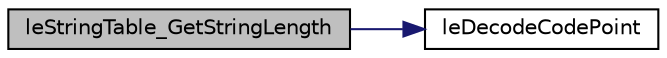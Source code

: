 digraph "leStringTable_GetStringLength"
{
 // LATEX_PDF_SIZE
  edge [fontname="Helvetica",fontsize="10",labelfontname="Helvetica",labelfontsize="10"];
  node [fontname="Helvetica",fontsize="10",shape=record];
  rankdir="LR";
  Node1 [label="leStringTable_GetStringLength",height=0.2,width=0.4,color="black", fillcolor="grey75", style="filled", fontcolor="black",tooltip=" "];
  Node1 -> Node2 [color="midnightblue",fontsize="10",style="solid",fontname="Helvetica"];
  Node2 [label="leDecodeCodePoint",height=0.2,width=0.4,color="black", fillcolor="white", style="filled",URL="$legato__stringutils_8c.html#aa818ae9a308e8fb9d775ec2922779be0",tooltip=" "];
}
